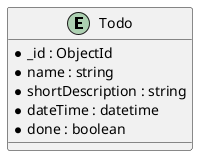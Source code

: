 @startuml
entity "Todo" as Todo {
  * _id : ObjectId
  * name : string
  * shortDescription : string
  * dateTime : datetime
  * done : boolean
}
@enduml 